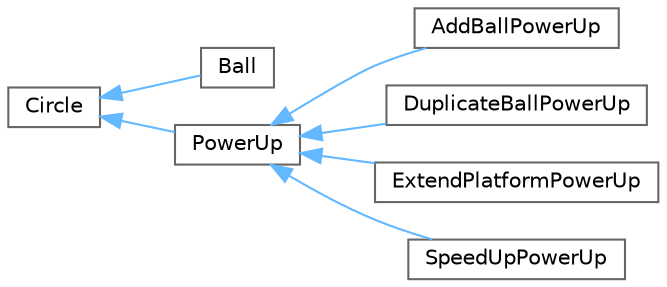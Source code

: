 digraph "Graphical Class Hierarchy"
{
 // INTERACTIVE_SVG=YES
 // LATEX_PDF_SIZE
  bgcolor="transparent";
  edge [fontname=Helvetica,fontsize=10,labelfontname=Helvetica,labelfontsize=10];
  node [fontname=Helvetica,fontsize=10,shape=box,height=0.2,width=0.4];
  rankdir="LR";
  Node0 [label="Circle",height=0.2,width=0.4,color="grey40", fillcolor="white", style="filled",URL="$classCircle.html",tooltip="The Circle class represents a circle in 2D space."];
  Node0 -> Node1 [dir="back",color="steelblue1",style="solid"];
  Node1 [label="Ball",height=0.2,width=0.4,color="grey40", fillcolor="white", style="filled",URL="$classBall.html",tooltip="Represents a ball in the game."];
  Node0 -> Node2 [dir="back",color="steelblue1",style="solid"];
  Node2 [label="PowerUp",height=0.2,width=0.4,color="grey40", fillcolor="white", style="filled",URL="$classPowerUp.html",tooltip="The PowerUp class represents a base class for power-up objects."];
  Node2 -> Node3 [dir="back",color="steelblue1",style="solid"];
  Node3 [label="AddBallPowerUp",height=0.2,width=0.4,color="grey40", fillcolor="white", style="filled",URL="$classAddBallPowerUp.html",tooltip="The AddBallPowerUp class represents a power-up that adds a ball to the game."];
  Node2 -> Node4 [dir="back",color="steelblue1",style="solid"];
  Node4 [label="DuplicateBallPowerUp",height=0.2,width=0.4,color="grey40", fillcolor="white", style="filled",URL="$classDuplicateBallPowerUp.html",tooltip="The DuplicateBallPowerUp class represents a power-up that duplicates the current ball."];
  Node2 -> Node5 [dir="back",color="steelblue1",style="solid"];
  Node5 [label="ExtendPlatformPowerUp",height=0.2,width=0.4,color="grey40", fillcolor="white", style="filled",URL="$classExtendPlatformPowerUp.html",tooltip="The ExtendPlatformPowerUp class represents a power-up that extends the platform size."];
  Node2 -> Node6 [dir="back",color="steelblue1",style="solid"];
  Node6 [label="SpeedUpPowerUp",height=0.2,width=0.4,color="grey40", fillcolor="white", style="filled",URL="$classSpeedUpPowerUp.html",tooltip="The SpeedUpPowerUp class represents a power-up that speeds up the ball."];
}
